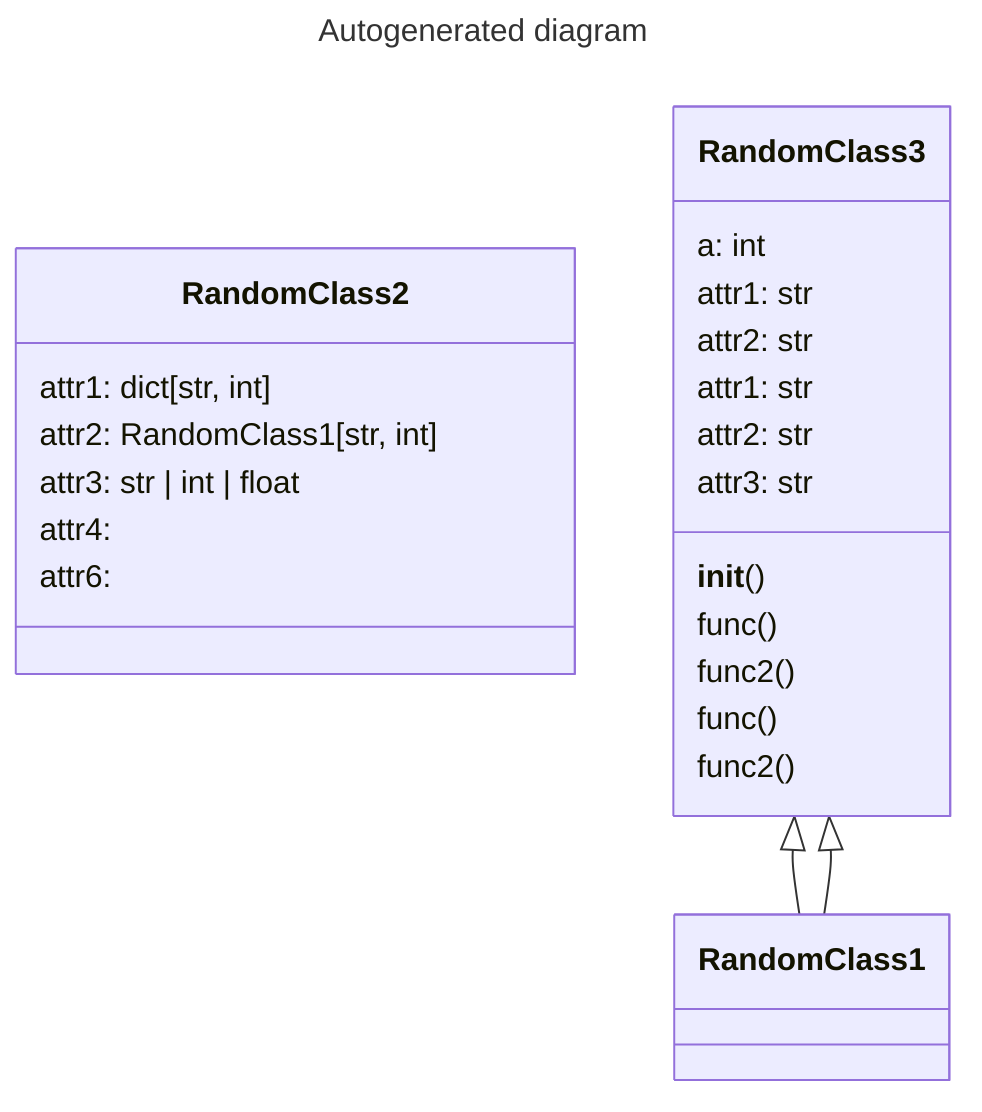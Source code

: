 ---
title: Autogenerated diagram
---
classDiagram


class RandomClass2 {
attr1: dict[str, int]
attr2: RandomClass1[str, int]
attr3: str | int | float
attr4:
attr6:


}

RandomClass3 <|-- RandomClass1

class RandomClass3 {
a: int
attr1: str
attr2: str

__init__()
func()
func2()
}

RandomClass3 <|-- RandomClass1

class RandomClass3 {
attr1: str
attr2: str
attr3: str

func()
func2()
}